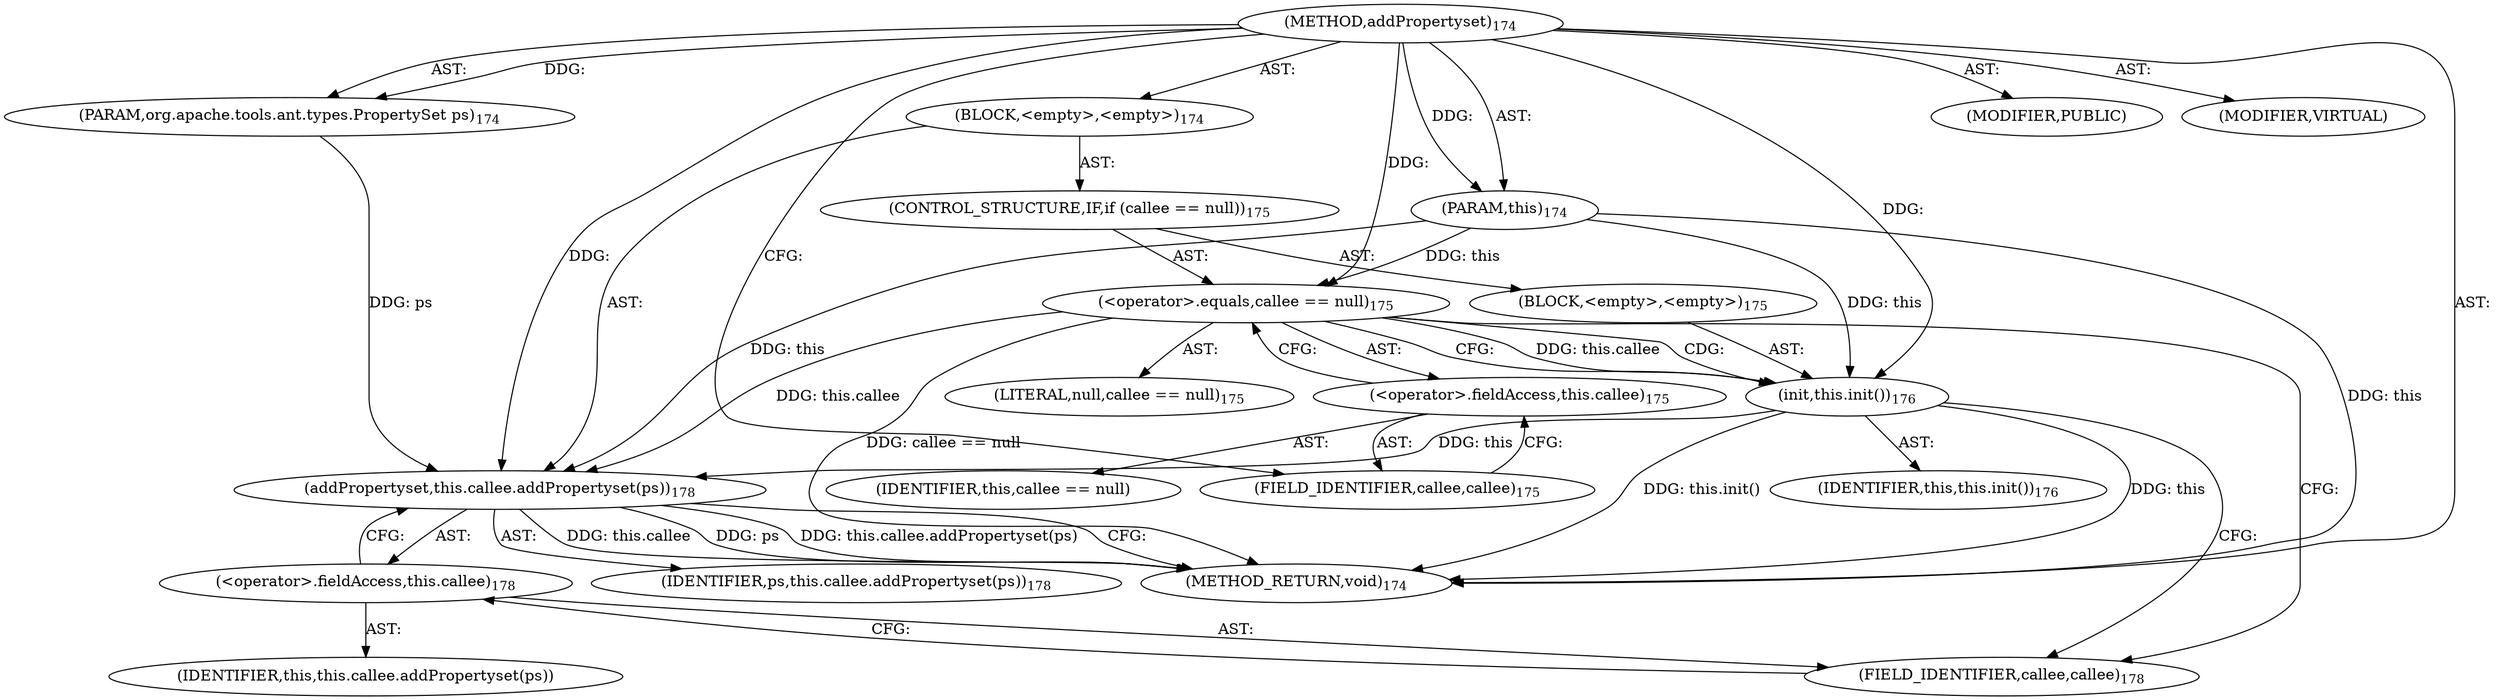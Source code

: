 digraph "addPropertyset" {  
"111669149702" [label = <(METHOD,addPropertyset)<SUB>174</SUB>> ]
"115964116997" [label = <(PARAM,this)<SUB>174</SUB>> ]
"115964117002" [label = <(PARAM,org.apache.tools.ant.types.PropertySet ps)<SUB>174</SUB>> ]
"25769803787" [label = <(BLOCK,&lt;empty&gt;,&lt;empty&gt;)<SUB>174</SUB>> ]
"47244640260" [label = <(CONTROL_STRUCTURE,IF,if (callee == null))<SUB>175</SUB>> ]
"30064771127" [label = <(&lt;operator&gt;.equals,callee == null)<SUB>175</SUB>> ]
"30064771128" [label = <(&lt;operator&gt;.fieldAccess,this.callee)<SUB>175</SUB>> ]
"68719476773" [label = <(IDENTIFIER,this,callee == null)> ]
"55834574869" [label = <(FIELD_IDENTIFIER,callee,callee)<SUB>175</SUB>> ]
"90194313223" [label = <(LITERAL,null,callee == null)<SUB>175</SUB>> ]
"25769803788" [label = <(BLOCK,&lt;empty&gt;,&lt;empty&gt;)<SUB>175</SUB>> ]
"30064771129" [label = <(init,this.init())<SUB>176</SUB>> ]
"68719476746" [label = <(IDENTIFIER,this,this.init())<SUB>176</SUB>> ]
"30064771130" [label = <(addPropertyset,this.callee.addPropertyset(ps))<SUB>178</SUB>> ]
"30064771131" [label = <(&lt;operator&gt;.fieldAccess,this.callee)<SUB>178</SUB>> ]
"68719476774" [label = <(IDENTIFIER,this,this.callee.addPropertyset(ps))> ]
"55834574870" [label = <(FIELD_IDENTIFIER,callee,callee)<SUB>178</SUB>> ]
"68719476775" [label = <(IDENTIFIER,ps,this.callee.addPropertyset(ps))<SUB>178</SUB>> ]
"133143986192" [label = <(MODIFIER,PUBLIC)> ]
"133143986193" [label = <(MODIFIER,VIRTUAL)> ]
"128849018886" [label = <(METHOD_RETURN,void)<SUB>174</SUB>> ]
  "111669149702" -> "115964116997"  [ label = "AST: "] 
  "111669149702" -> "115964117002"  [ label = "AST: "] 
  "111669149702" -> "25769803787"  [ label = "AST: "] 
  "111669149702" -> "133143986192"  [ label = "AST: "] 
  "111669149702" -> "133143986193"  [ label = "AST: "] 
  "111669149702" -> "128849018886"  [ label = "AST: "] 
  "25769803787" -> "47244640260"  [ label = "AST: "] 
  "25769803787" -> "30064771130"  [ label = "AST: "] 
  "47244640260" -> "30064771127"  [ label = "AST: "] 
  "47244640260" -> "25769803788"  [ label = "AST: "] 
  "30064771127" -> "30064771128"  [ label = "AST: "] 
  "30064771127" -> "90194313223"  [ label = "AST: "] 
  "30064771128" -> "68719476773"  [ label = "AST: "] 
  "30064771128" -> "55834574869"  [ label = "AST: "] 
  "25769803788" -> "30064771129"  [ label = "AST: "] 
  "30064771129" -> "68719476746"  [ label = "AST: "] 
  "30064771130" -> "30064771131"  [ label = "AST: "] 
  "30064771130" -> "68719476775"  [ label = "AST: "] 
  "30064771131" -> "68719476774"  [ label = "AST: "] 
  "30064771131" -> "55834574870"  [ label = "AST: "] 
  "30064771130" -> "128849018886"  [ label = "CFG: "] 
  "30064771127" -> "30064771129"  [ label = "CFG: "] 
  "30064771127" -> "55834574870"  [ label = "CFG: "] 
  "30064771131" -> "30064771130"  [ label = "CFG: "] 
  "30064771128" -> "30064771127"  [ label = "CFG: "] 
  "30064771129" -> "55834574870"  [ label = "CFG: "] 
  "55834574870" -> "30064771131"  [ label = "CFG: "] 
  "55834574869" -> "30064771128"  [ label = "CFG: "] 
  "111669149702" -> "55834574869"  [ label = "CFG: "] 
  "115964116997" -> "128849018886"  [ label = "DDG: this"] 
  "30064771127" -> "128849018886"  [ label = "DDG: callee == null"] 
  "30064771129" -> "128849018886"  [ label = "DDG: this"] 
  "30064771129" -> "128849018886"  [ label = "DDG: this.init()"] 
  "30064771130" -> "128849018886"  [ label = "DDG: this.callee"] 
  "30064771130" -> "128849018886"  [ label = "DDG: ps"] 
  "30064771130" -> "128849018886"  [ label = "DDG: this.callee.addPropertyset(ps)"] 
  "111669149702" -> "115964116997"  [ label = "DDG: "] 
  "111669149702" -> "115964117002"  [ label = "DDG: "] 
  "115964116997" -> "30064771130"  [ label = "DDG: this"] 
  "30064771127" -> "30064771130"  [ label = "DDG: this.callee"] 
  "30064771129" -> "30064771130"  [ label = "DDG: this"] 
  "115964117002" -> "30064771130"  [ label = "DDG: ps"] 
  "111669149702" -> "30064771130"  [ label = "DDG: "] 
  "115964116997" -> "30064771127"  [ label = "DDG: this"] 
  "111669149702" -> "30064771127"  [ label = "DDG: "] 
  "115964116997" -> "30064771129"  [ label = "DDG: this"] 
  "30064771127" -> "30064771129"  [ label = "DDG: this.callee"] 
  "111669149702" -> "30064771129"  [ label = "DDG: "] 
  "30064771127" -> "30064771129"  [ label = "CDG: "] 
}
